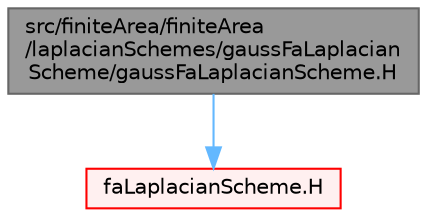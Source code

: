 digraph "src/finiteArea/finiteArea/laplacianSchemes/gaussFaLaplacianScheme/gaussFaLaplacianScheme.H"
{
 // LATEX_PDF_SIZE
  bgcolor="transparent";
  edge [fontname=Helvetica,fontsize=10,labelfontname=Helvetica,labelfontsize=10];
  node [fontname=Helvetica,fontsize=10,shape=box,height=0.2,width=0.4];
  Node1 [id="Node000001",label="src/finiteArea/finiteArea\l/laplacianSchemes/gaussFaLaplacian\lScheme/gaussFaLaplacianScheme.H",height=0.2,width=0.4,color="gray40", fillcolor="grey60", style="filled", fontcolor="black",tooltip=" "];
  Node1 -> Node2 [id="edge1_Node000001_Node000002",color="steelblue1",style="solid",tooltip=" "];
  Node2 [id="Node000002",label="faLaplacianScheme.H",height=0.2,width=0.4,color="red", fillcolor="#FFF0F0", style="filled",URL="$faLaplacianScheme_8H.html",tooltip=" "];
}
